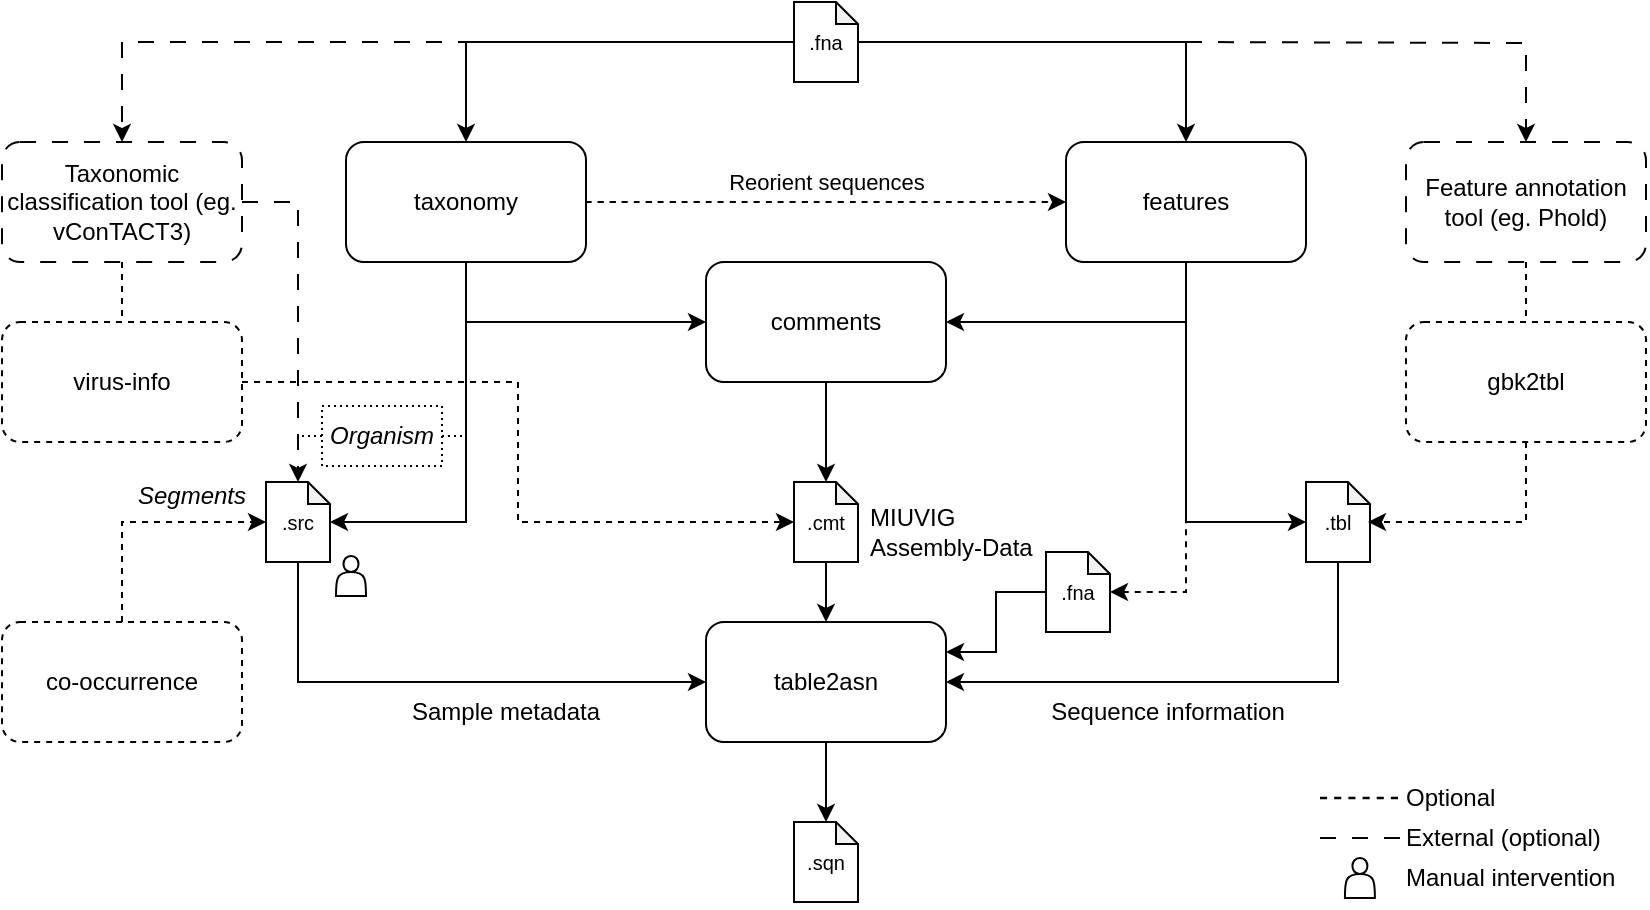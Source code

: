 <mxfile version="26.1.1">
  <diagram name="Page-1" id="ZeP9OFAIea2QbIN0LHaS">
    <mxGraphModel dx="1306" dy="812" grid="1" gridSize="10" guides="1" tooltips="1" connect="1" arrows="1" fold="1" page="1" pageScale="1" pageWidth="827" pageHeight="583" background="none" math="0" shadow="0">
      <root>
        <mxCell id="0" />
        <mxCell id="1" parent="0" />
        <mxCell id="pzSQEiRu-TKgo18cBddZ-6" style="edgeStyle=orthogonalEdgeStyle;rounded=0;orthogonalLoop=1;jettySize=auto;html=1;exitX=1;exitY=0.5;exitDx=0;exitDy=0;entryX=0;entryY=0.5;entryDx=0;entryDy=0;curved=1;dashed=1;" parent="1" source="pzSQEiRu-TKgo18cBddZ-1" target="pzSQEiRu-TKgo18cBddZ-2" edge="1">
          <mxGeometry relative="1" as="geometry" />
        </mxCell>
        <mxCell id="pzSQEiRu-TKgo18cBddZ-47" value="Reorient sequences" style="edgeLabel;html=1;align=center;verticalAlign=middle;resizable=0;points=[];" parent="pzSQEiRu-TKgo18cBddZ-6" vertex="1" connectable="0">
          <mxGeometry relative="1" as="geometry">
            <mxPoint y="-10" as="offset" />
          </mxGeometry>
        </mxCell>
        <mxCell id="pzSQEiRu-TKgo18cBddZ-10" style="edgeStyle=orthogonalEdgeStyle;rounded=0;orthogonalLoop=1;jettySize=auto;html=1;exitX=0.5;exitY=1;exitDx=0;exitDy=0;entryX=0;entryY=0.5;entryDx=0;entryDy=0;" parent="1" source="pzSQEiRu-TKgo18cBddZ-1" target="pzSQEiRu-TKgo18cBddZ-3" edge="1">
          <mxGeometry relative="1" as="geometry" />
        </mxCell>
        <mxCell id="pzSQEiRu-TKgo18cBddZ-1" value="taxonomy" style="rounded=1;whiteSpace=wrap;html=1;" parent="1" vertex="1">
          <mxGeometry x="172" y="122" width="120" height="60" as="geometry" />
        </mxCell>
        <mxCell id="pzSQEiRu-TKgo18cBddZ-11" style="edgeStyle=orthogonalEdgeStyle;rounded=0;orthogonalLoop=1;jettySize=auto;html=1;exitX=0.5;exitY=1;exitDx=0;exitDy=0;entryX=1;entryY=0.5;entryDx=0;entryDy=0;" parent="1" source="pzSQEiRu-TKgo18cBddZ-2" target="pzSQEiRu-TKgo18cBddZ-3" edge="1">
          <mxGeometry relative="1" as="geometry" />
        </mxCell>
        <mxCell id="pzSQEiRu-TKgo18cBddZ-2" value="features" style="rounded=1;whiteSpace=wrap;html=1;" parent="1" vertex="1">
          <mxGeometry x="532" y="122" width="120" height="60" as="geometry" />
        </mxCell>
        <mxCell id="pzSQEiRu-TKgo18cBddZ-44" style="edgeStyle=orthogonalEdgeStyle;rounded=0;orthogonalLoop=1;jettySize=auto;html=1;exitX=0.5;exitY=1;exitDx=0;exitDy=0;" parent="1" source="pzSQEiRu-TKgo18cBddZ-3" edge="1">
          <mxGeometry relative="1" as="geometry">
            <mxPoint x="412" y="292" as="targetPoint" />
          </mxGeometry>
        </mxCell>
        <mxCell id="pzSQEiRu-TKgo18cBddZ-3" value="comments" style="rounded=1;whiteSpace=wrap;html=1;" parent="1" vertex="1">
          <mxGeometry x="352" y="182" width="120" height="60" as="geometry" />
        </mxCell>
        <mxCell id="pzSQEiRu-TKgo18cBddZ-4" value="virus-info" style="rounded=1;whiteSpace=wrap;html=1;dashed=1;" parent="1" vertex="1">
          <mxGeometry y="212" width="120" height="60" as="geometry" />
        </mxCell>
        <mxCell id="pzSQEiRu-TKgo18cBddZ-12" style="edgeStyle=orthogonalEdgeStyle;rounded=0;orthogonalLoop=1;jettySize=auto;html=1;" parent="1" edge="1">
          <mxGeometry relative="1" as="geometry">
            <mxPoint x="412" y="362" as="targetPoint" />
            <mxPoint x="412" y="362" as="sourcePoint" />
          </mxGeometry>
        </mxCell>
        <mxCell id="pzSQEiRu-TKgo18cBddZ-13" style="edgeStyle=orthogonalEdgeStyle;rounded=0;orthogonalLoop=1;jettySize=auto;html=1;" parent="1" edge="1">
          <mxGeometry relative="1" as="geometry">
            <mxPoint x="412" y="352" as="targetPoint" />
            <mxPoint x="412" y="352" as="sourcePoint" />
          </mxGeometry>
        </mxCell>
        <mxCell id="pzSQEiRu-TKgo18cBddZ-5" value="table2asn" style="rounded=1;whiteSpace=wrap;html=1;" parent="1" vertex="1">
          <mxGeometry x="352" y="362" width="120" height="60" as="geometry" />
        </mxCell>
        <mxCell id="pzSQEiRu-TKgo18cBddZ-18" style="edgeStyle=orthogonalEdgeStyle;rounded=0;orthogonalLoop=1;jettySize=auto;html=1;exitX=0.5;exitY=1;exitDx=0;exitDy=0;" parent="1" source="pzSQEiRu-TKgo18cBddZ-29" edge="1">
          <mxGeometry relative="1" as="geometry">
            <mxPoint x="412" y="362" as="targetPoint" />
          </mxGeometry>
        </mxCell>
        <mxCell id="pzSQEiRu-TKgo18cBddZ-16" value="gbk2tbl" style="rounded=1;whiteSpace=wrap;html=1;dashed=1;" parent="1" vertex="1">
          <mxGeometry x="702" y="212" width="120" height="60" as="geometry" />
        </mxCell>
        <mxCell id="pzSQEiRu-TKgo18cBddZ-28" style="edgeStyle=orthogonalEdgeStyle;rounded=0;orthogonalLoop=1;jettySize=auto;html=1;exitX=0.5;exitY=1;exitDx=0;exitDy=0;exitPerimeter=0;entryX=0;entryY=0.5;entryDx=0;entryDy=0;" parent="1" source="pzSQEiRu-TKgo18cBddZ-20" target="pzSQEiRu-TKgo18cBddZ-5" edge="1">
          <mxGeometry relative="1" as="geometry" />
        </mxCell>
        <mxCell id="pzSQEiRu-TKgo18cBddZ-20" value="&lt;font style=&quot;font-size: 10px;&quot;&gt;.src&lt;/font&gt;" style="shape=note;whiteSpace=wrap;html=1;backgroundOutline=1;darkOpacity=0.05;size=11;" parent="1" vertex="1">
          <mxGeometry x="132" y="292" width="32" height="40" as="geometry" />
        </mxCell>
        <mxCell id="pzSQEiRu-TKgo18cBddZ-27" style="edgeStyle=orthogonalEdgeStyle;rounded=0;orthogonalLoop=1;jettySize=auto;html=1;exitX=0.5;exitY=1;exitDx=0;exitDy=0;entryX=1;entryY=0.5;entryDx=0;entryDy=0;entryPerimeter=0;" parent="1" source="pzSQEiRu-TKgo18cBddZ-1" target="pzSQEiRu-TKgo18cBddZ-20" edge="1">
          <mxGeometry relative="1" as="geometry" />
        </mxCell>
        <mxCell id="pzSQEiRu-TKgo18cBddZ-29" value="&lt;font style=&quot;font-size: 10px;&quot;&gt;.cmt&lt;/font&gt;" style="shape=note;whiteSpace=wrap;html=1;backgroundOutline=1;darkOpacity=0.05;size=11;" parent="1" vertex="1">
          <mxGeometry x="396" y="292" width="32" height="40" as="geometry" />
        </mxCell>
        <mxCell id="pzSQEiRu-TKgo18cBddZ-35" style="edgeStyle=orthogonalEdgeStyle;rounded=0;orthogonalLoop=1;jettySize=auto;html=1;exitX=0.5;exitY=1;exitDx=0;exitDy=0;exitPerimeter=0;entryX=1;entryY=0.5;entryDx=0;entryDy=0;" parent="1" source="pzSQEiRu-TKgo18cBddZ-31" target="pzSQEiRu-TKgo18cBddZ-5" edge="1">
          <mxGeometry relative="1" as="geometry" />
        </mxCell>
        <mxCell id="pzSQEiRu-TKgo18cBddZ-31" value="&lt;font style=&quot;font-size: 10px;&quot;&gt;.tbl&lt;/font&gt;" style="shape=note;whiteSpace=wrap;html=1;backgroundOutline=1;darkOpacity=0.05;size=11;" parent="1" vertex="1">
          <mxGeometry x="652" y="292" width="32" height="40" as="geometry" />
        </mxCell>
        <mxCell id="pzSQEiRu-TKgo18cBddZ-34" style="edgeStyle=orthogonalEdgeStyle;rounded=0;orthogonalLoop=1;jettySize=auto;html=1;exitX=0.5;exitY=1;exitDx=0;exitDy=0;entryX=0.969;entryY=0.5;entryDx=0;entryDy=0;entryPerimeter=0;dashed=1;" parent="1" source="pzSQEiRu-TKgo18cBddZ-16" target="pzSQEiRu-TKgo18cBddZ-31" edge="1">
          <mxGeometry relative="1" as="geometry" />
        </mxCell>
        <mxCell id="pzSQEiRu-TKgo18cBddZ-36" value="&lt;font style=&quot;font-size: 10px;&quot;&gt;.sqn&lt;/font&gt;" style="shape=note;whiteSpace=wrap;html=1;backgroundOutline=1;darkOpacity=0.05;size=11;" parent="1" vertex="1">
          <mxGeometry x="396" y="462" width="32" height="40" as="geometry" />
        </mxCell>
        <mxCell id="pzSQEiRu-TKgo18cBddZ-37" style="edgeStyle=orthogonalEdgeStyle;rounded=0;orthogonalLoop=1;jettySize=auto;html=1;exitX=0.5;exitY=1;exitDx=0;exitDy=0;entryX=0.5;entryY=0;entryDx=0;entryDy=0;entryPerimeter=0;" parent="1" source="pzSQEiRu-TKgo18cBddZ-5" target="pzSQEiRu-TKgo18cBddZ-36" edge="1">
          <mxGeometry relative="1" as="geometry" />
        </mxCell>
        <mxCell id="pzSQEiRu-TKgo18cBddZ-38" value="&lt;i&gt;Segments&lt;/i&gt;" style="text;html=1;align=center;verticalAlign=middle;whiteSpace=wrap;rounded=0;rotation=0;" parent="1" vertex="1">
          <mxGeometry x="60" y="284" width="70" height="30" as="geometry" />
        </mxCell>
        <mxCell id="9EQvWB8EKbCC_8pniTv0-16" style="edgeStyle=orthogonalEdgeStyle;rounded=0;orthogonalLoop=1;jettySize=auto;html=1;exitX=0;exitY=0.5;exitDx=0;exitDy=0;endArrow=none;startFill=0;dashed=1;dashPattern=1 2;" edge="1" parent="1" source="pzSQEiRu-TKgo18cBddZ-39">
          <mxGeometry relative="1" as="geometry">
            <mxPoint x="150" y="269" as="targetPoint" />
          </mxGeometry>
        </mxCell>
        <mxCell id="9EQvWB8EKbCC_8pniTv0-17" style="edgeStyle=orthogonalEdgeStyle;rounded=0;orthogonalLoop=1;jettySize=auto;html=1;exitX=1;exitY=0.5;exitDx=0;exitDy=0;endArrow=none;startFill=0;dashed=1;dashPattern=1 2;" edge="1" parent="1" source="pzSQEiRu-TKgo18cBddZ-39">
          <mxGeometry relative="1" as="geometry">
            <mxPoint x="230" y="269" as="targetPoint" />
          </mxGeometry>
        </mxCell>
        <mxCell id="pzSQEiRu-TKgo18cBddZ-39" value="&lt;i&gt;Organism&lt;/i&gt;" style="text;html=1;align=center;verticalAlign=middle;whiteSpace=wrap;rounded=0;rotation=0;strokeColor=default;dashed=1;dashPattern=1 2;" parent="1" vertex="1">
          <mxGeometry x="160" y="254" width="60" height="30" as="geometry" />
        </mxCell>
        <mxCell id="pzSQEiRu-TKgo18cBddZ-49" style="edgeStyle=orthogonalEdgeStyle;rounded=0;orthogonalLoop=1;jettySize=auto;html=1;entryX=0.5;entryY=0;entryDx=0;entryDy=0;" parent="1" source="pzSQEiRu-TKgo18cBddZ-48" target="pzSQEiRu-TKgo18cBddZ-1" edge="1">
          <mxGeometry relative="1" as="geometry" />
        </mxCell>
        <mxCell id="pzSQEiRu-TKgo18cBddZ-52" value="" style="edgeStyle=orthogonalEdgeStyle;rounded=0;orthogonalLoop=1;jettySize=auto;html=1;entryX=0.5;entryY=0;entryDx=0;entryDy=0;" parent="1" source="pzSQEiRu-TKgo18cBddZ-48" target="pzSQEiRu-TKgo18cBddZ-2" edge="1">
          <mxGeometry relative="1" as="geometry">
            <mxPoint x="508" y="72" as="targetPoint" />
          </mxGeometry>
        </mxCell>
        <mxCell id="pzSQEiRu-TKgo18cBddZ-60" style="edgeStyle=orthogonalEdgeStyle;rounded=0;orthogonalLoop=1;jettySize=auto;html=1;exitX=0;exitY=0.5;exitDx=0;exitDy=0;exitPerimeter=0;entryX=1;entryY=0.25;entryDx=0;entryDy=0;" parent="1" source="pzSQEiRu-TKgo18cBddZ-59" target="pzSQEiRu-TKgo18cBddZ-5" edge="1">
          <mxGeometry relative="1" as="geometry" />
        </mxCell>
        <mxCell id="pUPda4is4iFvqVS0LF0G-14" style="edgeStyle=orthogonalEdgeStyle;rounded=0;orthogonalLoop=1;jettySize=auto;html=1;entryX=0.5;entryY=0;entryDx=0;entryDy=0;dashed=1;dashPattern=8 8;" parent="1" target="pUPda4is4iFvqVS0LF0G-1" edge="1">
          <mxGeometry relative="1" as="geometry">
            <mxPoint x="592" y="72" as="sourcePoint" />
          </mxGeometry>
        </mxCell>
        <mxCell id="9EQvWB8EKbCC_8pniTv0-10" style="edgeStyle=orthogonalEdgeStyle;rounded=0;orthogonalLoop=1;jettySize=auto;html=1;exitX=0;exitY=0.5;exitDx=0;exitDy=0;exitPerimeter=0;entryX=0.5;entryY=0;entryDx=0;entryDy=0;dashed=1;dashPattern=8 8;" edge="1" parent="1" source="pzSQEiRu-TKgo18cBddZ-48" target="9EQvWB8EKbCC_8pniTv0-2">
          <mxGeometry relative="1" as="geometry" />
        </mxCell>
        <mxCell id="pzSQEiRu-TKgo18cBddZ-48" value="&lt;font style=&quot;font-size: 10px;&quot;&gt;.fna&lt;/font&gt;" style="shape=note;whiteSpace=wrap;html=1;backgroundOutline=1;darkOpacity=0.05;size=11;" parent="1" vertex="1">
          <mxGeometry x="396" y="52" width="32" height="40" as="geometry" />
        </mxCell>
        <mxCell id="pUPda4is4iFvqVS0LF0G-11" value="" style="edgeStyle=orthogonalEdgeStyle;rounded=0;orthogonalLoop=1;jettySize=auto;html=1;startArrow=classic;startFill=1;dashed=1;endArrow=none;" parent="1" source="pzSQEiRu-TKgo18cBddZ-59" edge="1">
          <mxGeometry relative="1" as="geometry">
            <mxPoint x="592" y="312" as="targetPoint" />
            <Array as="points">
              <mxPoint x="592" y="347" />
              <mxPoint x="592" y="312" />
            </Array>
          </mxGeometry>
        </mxCell>
        <mxCell id="pzSQEiRu-TKgo18cBddZ-59" value="&lt;font style=&quot;font-size: 10px;&quot;&gt;.fna&lt;/font&gt;" style="shape=note;whiteSpace=wrap;html=1;backgroundOutline=1;darkOpacity=0.05;size=11;" parent="1" vertex="1">
          <mxGeometry x="522" y="327" width="32" height="40" as="geometry" />
        </mxCell>
        <mxCell id="-LrA51T8bJ5IcRYjtuTH-3" value="Sample metadata" style="text;html=1;align=center;verticalAlign=middle;whiteSpace=wrap;rounded=0;" parent="1" vertex="1">
          <mxGeometry x="172" y="392" width="160" height="30" as="geometry" />
        </mxCell>
        <mxCell id="-LrA51T8bJ5IcRYjtuTH-4" value="MIUVIG&lt;div&gt;Assembly-Data&lt;/div&gt;" style="text;html=1;align=left;verticalAlign=middle;whiteSpace=wrap;rounded=0;" parent="1" vertex="1">
          <mxGeometry x="432" y="302" width="90" height="30" as="geometry" />
        </mxCell>
        <mxCell id="-LrA51T8bJ5IcRYjtuTH-5" value="Sequence information" style="text;html=1;align=center;verticalAlign=middle;whiteSpace=wrap;rounded=0;" parent="1" vertex="1">
          <mxGeometry x="503" y="392" width="160" height="30" as="geometry" />
        </mxCell>
        <mxCell id="8B6IXXiz2PsDgIRqPqF5-3" value="co-occurrence" style="rounded=1;whiteSpace=wrap;html=1;dashed=1;" parent="1" vertex="1">
          <mxGeometry y="362" width="120" height="60" as="geometry" />
        </mxCell>
        <mxCell id="pUPda4is4iFvqVS0LF0G-2" style="edgeStyle=orthogonalEdgeStyle;rounded=0;orthogonalLoop=1;jettySize=auto;html=1;exitX=0.5;exitY=1;exitDx=0;exitDy=0;entryX=0.5;entryY=0;entryDx=0;entryDy=0;dashed=1;endArrow=none;startFill=0;" parent="1" source="pUPda4is4iFvqVS0LF0G-1" target="pzSQEiRu-TKgo18cBddZ-16" edge="1">
          <mxGeometry relative="1" as="geometry" />
        </mxCell>
        <mxCell id="pUPda4is4iFvqVS0LF0G-1" value="Feature annotation tool (eg. Phold)" style="rounded=1;whiteSpace=wrap;html=1;dashed=1;dashPattern=8 8;" parent="1" vertex="1">
          <mxGeometry x="702" y="122" width="120" height="60" as="geometry" />
        </mxCell>
        <mxCell id="pUPda4is4iFvqVS0LF0G-10" style="edgeStyle=orthogonalEdgeStyle;rounded=0;orthogonalLoop=1;jettySize=auto;html=1;exitX=0.5;exitY=1;exitDx=0;exitDy=0;entryX=0;entryY=0.5;entryDx=0;entryDy=0;entryPerimeter=0;" parent="1" source="pzSQEiRu-TKgo18cBddZ-2" target="pzSQEiRu-TKgo18cBddZ-31" edge="1">
          <mxGeometry relative="1" as="geometry" />
        </mxCell>
        <mxCell id="pUPda4is4iFvqVS0LF0G-15" value="" style="shape=actor;whiteSpace=wrap;html=1;" parent="1" vertex="1">
          <mxGeometry x="167" y="329" width="15" height="20" as="geometry" />
        </mxCell>
        <mxCell id="pUPda4is4iFvqVS0LF0G-22" value="" style="group" parent="1" vertex="1" connectable="0">
          <mxGeometry x="659.0" y="435" width="162.459" height="70" as="geometry" />
        </mxCell>
        <mxCell id="pUPda4is4iFvqVS0LF0G-16" value="" style="shape=actor;whiteSpace=wrap;html=1;" parent="pUPda4is4iFvqVS0LF0G-22" vertex="1">
          <mxGeometry x="12.46" y="45" width="15" height="20" as="geometry" />
        </mxCell>
        <mxCell id="pUPda4is4iFvqVS0LF0G-3" value="" style="endArrow=none;html=1;rounded=0;dashed=1;strokeWidth=1.181;" parent="pUPda4is4iFvqVS0LF0G-22" target="pUPda4is4iFvqVS0LF0G-6" edge="1">
          <mxGeometry width="50" height="50" relative="1" as="geometry">
            <mxPoint y="15" as="sourcePoint" />
            <mxPoint x="40" y="15" as="targetPoint" />
          </mxGeometry>
        </mxCell>
        <mxCell id="pUPda4is4iFvqVS0LF0G-4" value="" style="endArrow=none;html=1;rounded=0;dashed=1;dashPattern=8 8;" parent="pUPda4is4iFvqVS0LF0G-22" target="pUPda4is4iFvqVS0LF0G-7" edge="1">
          <mxGeometry width="50" height="50" relative="1" as="geometry">
            <mxPoint y="35" as="sourcePoint" />
            <mxPoint x="39.919" y="35" as="targetPoint" />
          </mxGeometry>
        </mxCell>
        <mxCell id="pUPda4is4iFvqVS0LF0G-6" value="Optional" style="text;html=1;align=left;verticalAlign=middle;whiteSpace=wrap;rounded=0;flipV=0;" parent="pUPda4is4iFvqVS0LF0G-22" vertex="1">
          <mxGeometry x="40.999" width="60" height="30" as="geometry" />
        </mxCell>
        <mxCell id="pUPda4is4iFvqVS0LF0G-7" value="External (optional)" style="text;html=1;align=left;verticalAlign=middle;whiteSpace=wrap;rounded=0;flipV=0;" parent="pUPda4is4iFvqVS0LF0G-22" vertex="1">
          <mxGeometry x="40.999" y="20" width="110.08" height="30" as="geometry" />
        </mxCell>
        <mxCell id="pUPda4is4iFvqVS0LF0G-20" value="Manual intervention" style="text;html=1;align=left;verticalAlign=middle;whiteSpace=wrap;rounded=0;flipV=0;" parent="pUPda4is4iFvqVS0LF0G-22" vertex="1">
          <mxGeometry x="40.999" y="40" width="122.54" height="30" as="geometry" />
        </mxCell>
        <mxCell id="9EQvWB8EKbCC_8pniTv0-1" style="edgeStyle=orthogonalEdgeStyle;rounded=0;orthogonalLoop=1;jettySize=auto;html=1;exitX=0.5;exitY=0;exitDx=0;exitDy=0;entryX=0;entryY=0.5;entryDx=0;entryDy=0;entryPerimeter=0;dashed=1;" edge="1" parent="1" source="8B6IXXiz2PsDgIRqPqF5-3" target="pzSQEiRu-TKgo18cBddZ-20">
          <mxGeometry relative="1" as="geometry" />
        </mxCell>
        <mxCell id="9EQvWB8EKbCC_8pniTv0-7" style="edgeStyle=orthogonalEdgeStyle;rounded=0;orthogonalLoop=1;jettySize=auto;html=1;exitX=0.5;exitY=1;exitDx=0;exitDy=0;entryX=0.5;entryY=0;entryDx=0;entryDy=0;dashed=1;endArrow=none;startFill=0;" edge="1" parent="1" source="9EQvWB8EKbCC_8pniTv0-2" target="pzSQEiRu-TKgo18cBddZ-4">
          <mxGeometry relative="1" as="geometry" />
        </mxCell>
        <mxCell id="9EQvWB8EKbCC_8pniTv0-2" value="Taxonomic classification tool (eg. vConTACT3)" style="rounded=1;whiteSpace=wrap;html=1;dashed=1;dashPattern=8 8;" vertex="1" parent="1">
          <mxGeometry y="122" width="120" height="60" as="geometry" />
        </mxCell>
        <mxCell id="9EQvWB8EKbCC_8pniTv0-5" style="edgeStyle=orthogonalEdgeStyle;rounded=0;orthogonalLoop=1;jettySize=auto;html=1;exitX=1;exitY=0.5;exitDx=0;exitDy=0;entryX=0.5;entryY=0;entryDx=0;entryDy=0;entryPerimeter=0;dashed=1;dashPattern=8 8;" edge="1" parent="1" source="9EQvWB8EKbCC_8pniTv0-2" target="pzSQEiRu-TKgo18cBddZ-20">
          <mxGeometry relative="1" as="geometry" />
        </mxCell>
        <mxCell id="9EQvWB8EKbCC_8pniTv0-11" style="edgeStyle=elbowEdgeStyle;rounded=0;orthogonalLoop=1;jettySize=auto;html=1;exitX=1;exitY=0.5;exitDx=0;exitDy=0;entryX=0;entryY=0.5;entryDx=0;entryDy=0;entryPerimeter=0;dashed=1;" edge="1" parent="1" source="pzSQEiRu-TKgo18cBddZ-4" target="pzSQEiRu-TKgo18cBddZ-29">
          <mxGeometry relative="1" as="geometry" />
        </mxCell>
      </root>
    </mxGraphModel>
  </diagram>
</mxfile>
